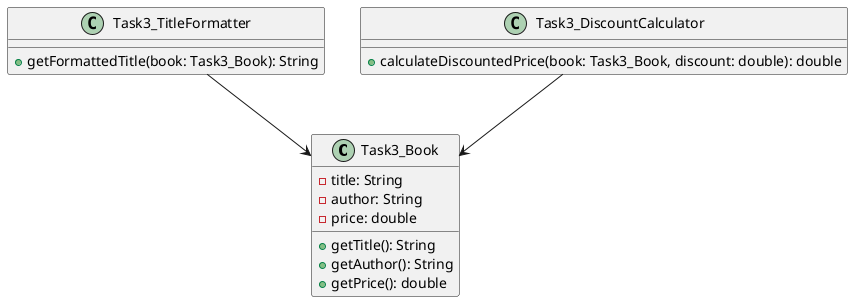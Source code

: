 @startuml

class Task3_Book {
    - title: String
    - author: String
    - price: double
    + getTitle(): String
    + getAuthor(): String
    + getPrice(): double
}

class Task3_TitleFormatter {
    + getFormattedTitle(book: Task3_Book): String
}

class Task3_DiscountCalculator {
    + calculateDiscountedPrice(book: Task3_Book, discount: double): double
}

Task3_TitleFormatter --> Task3_Book
Task3_DiscountCalculator --> Task3_Book

@enduml